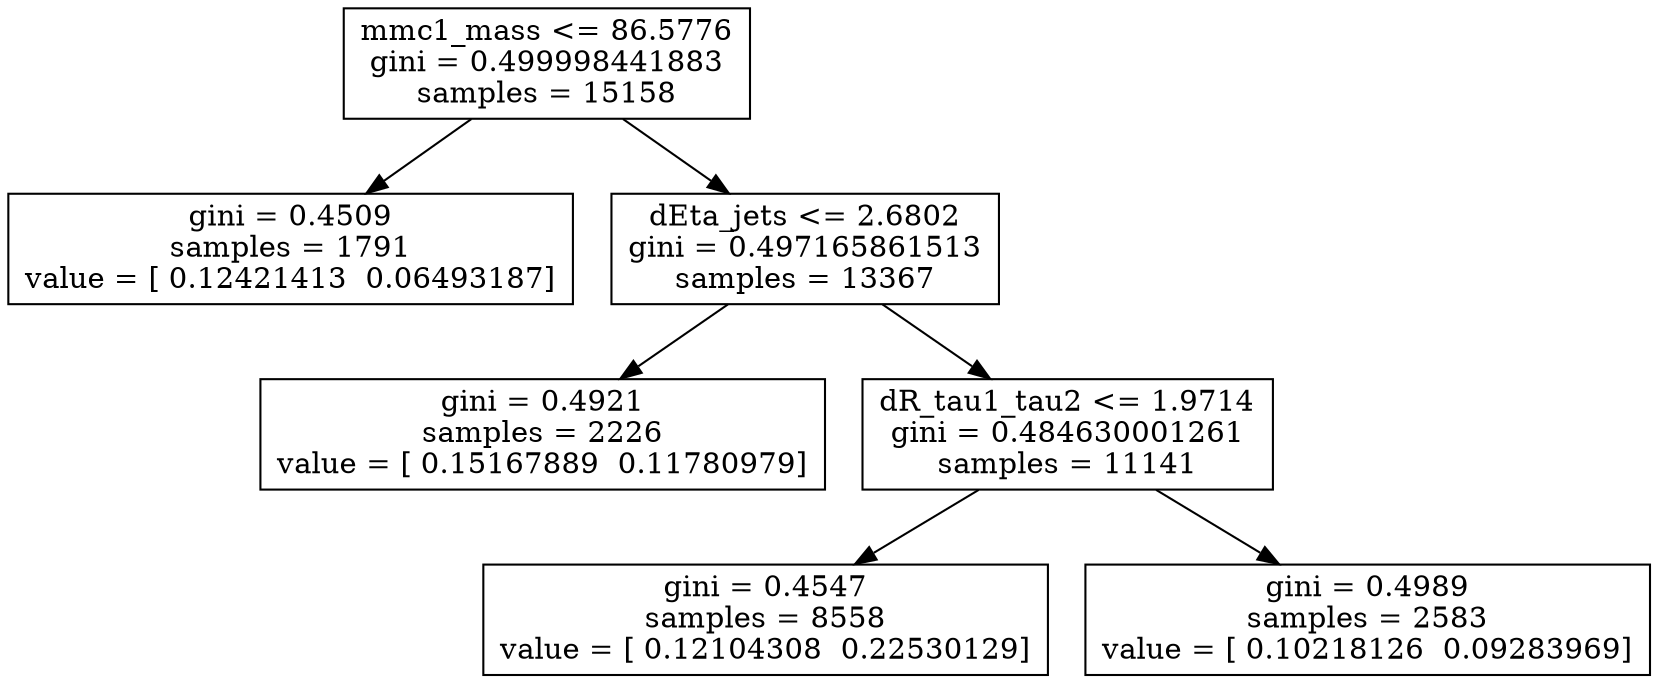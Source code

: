 digraph Tree {
0 [label="mmc1_mass <= 86.5776\ngini = 0.499998441883\nsamples = 15158", shape="box"] ;
1 [label="gini = 0.4509\nsamples = 1791\nvalue = [ 0.12421413  0.06493187]", shape="box"] ;
0 -> 1 ;
2 [label="dEta_jets <= 2.6802\ngini = 0.497165861513\nsamples = 13367", shape="box"] ;
0 -> 2 ;
3 [label="gini = 0.4921\nsamples = 2226\nvalue = [ 0.15167889  0.11780979]", shape="box"] ;
2 -> 3 ;
4 [label="dR_tau1_tau2 <= 1.9714\ngini = 0.484630001261\nsamples = 11141", shape="box"] ;
2 -> 4 ;
5 [label="gini = 0.4547\nsamples = 8558\nvalue = [ 0.12104308  0.22530129]", shape="box"] ;
4 -> 5 ;
6 [label="gini = 0.4989\nsamples = 2583\nvalue = [ 0.10218126  0.09283969]", shape="box"] ;
4 -> 6 ;
}